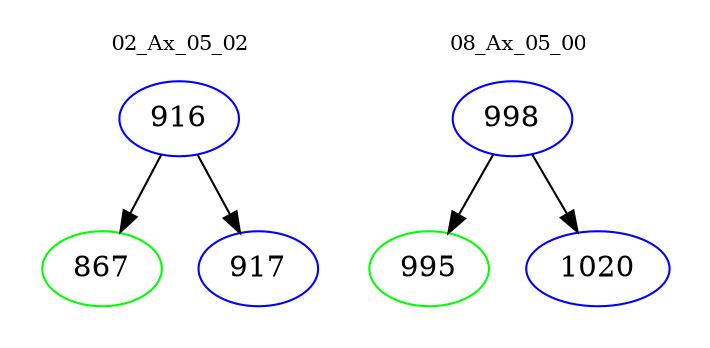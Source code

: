 digraph{
subgraph cluster_0 {
color = white
label = "02_Ax_05_02";
fontsize=10;
T0_916 [label="916", color="blue"]
T0_916 -> T0_867 [color="black"]
T0_867 [label="867", color="green"]
T0_916 -> T0_917 [color="black"]
T0_917 [label="917", color="blue"]
}
subgraph cluster_1 {
color = white
label = "08_Ax_05_00";
fontsize=10;
T1_998 [label="998", color="blue"]
T1_998 -> T1_995 [color="black"]
T1_995 [label="995", color="green"]
T1_998 -> T1_1020 [color="black"]
T1_1020 [label="1020", color="blue"]
}
}
